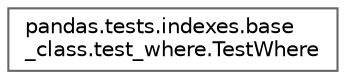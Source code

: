 digraph "Graphical Class Hierarchy"
{
 // LATEX_PDF_SIZE
  bgcolor="transparent";
  edge [fontname=Helvetica,fontsize=10,labelfontname=Helvetica,labelfontsize=10];
  node [fontname=Helvetica,fontsize=10,shape=box,height=0.2,width=0.4];
  rankdir="LR";
  Node0 [id="Node000000",label="pandas.tests.indexes.base\l_class.test_where.TestWhere",height=0.2,width=0.4,color="grey40", fillcolor="white", style="filled",URL="$dd/d7c/classpandas_1_1tests_1_1indexes_1_1base__class_1_1test__where_1_1TestWhere.html",tooltip=" "];
}
